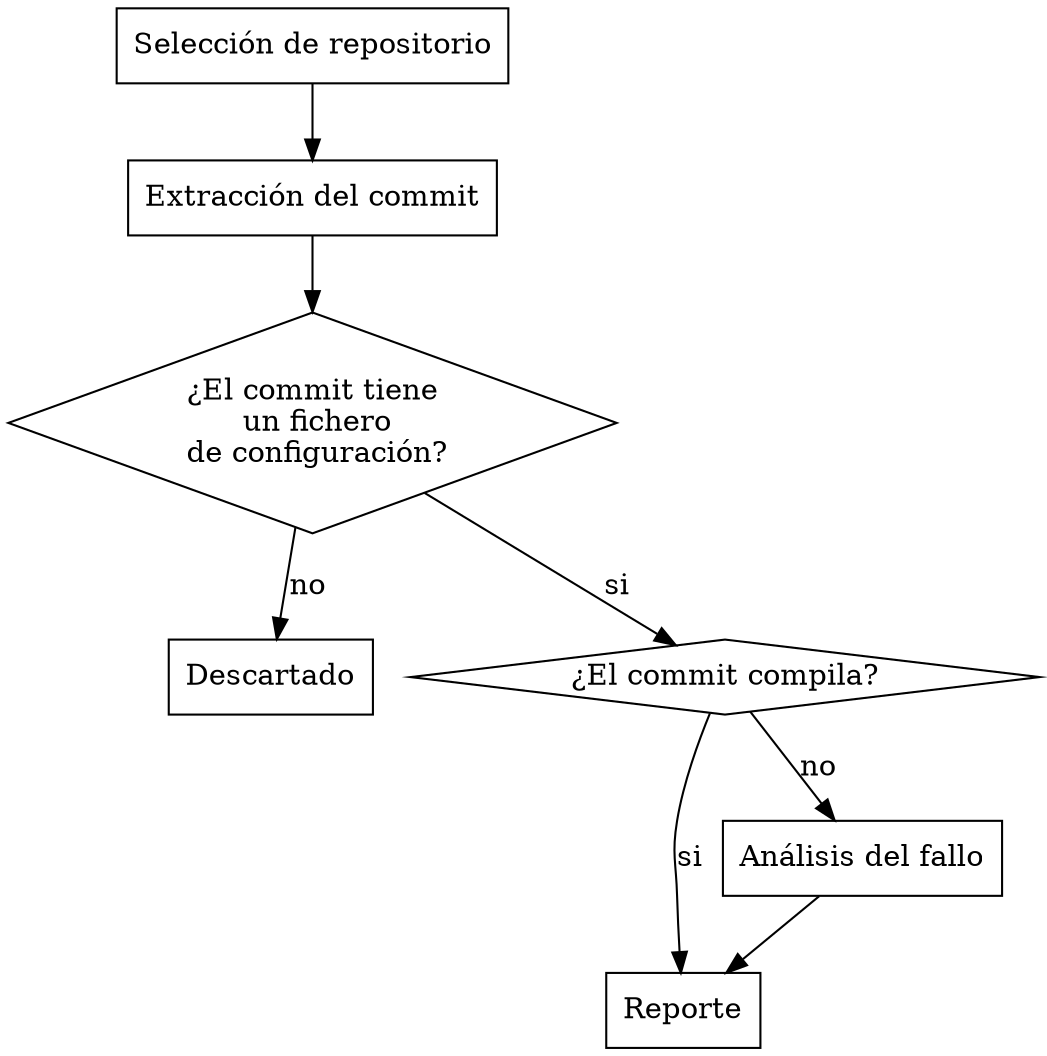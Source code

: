 digraph G {
    splines="TRUE";

    /* Entities */
    repoSelection [label="Selección de repositorio", shape="rectangle"]
    repoExtraction [label="Extracción del commit", shape="rectangle"]
    discarded [label="Descartado", shape="rect"]
    pom [label="¿El commit tiene\n un fichero\n de configuración?", shape="diamond"]
    buildResult [label="¿El commit compila?", shape="diamond"]
    success [label="Reporte", shape="rect"]
    failureAnalysis [label="Análisis del fallo", shape="rect"]
    
    /* Relationships */
    repoSelection -> repoExtraction
    repoExtraction -> pom 
    pom -> buildResult [label="si"]
    pom -> discarded [label="no"]
    buildResult -> success [label="si"]
    buildResult -> failureAnalysis [label="no"]
    failureAnalysis -> success

}